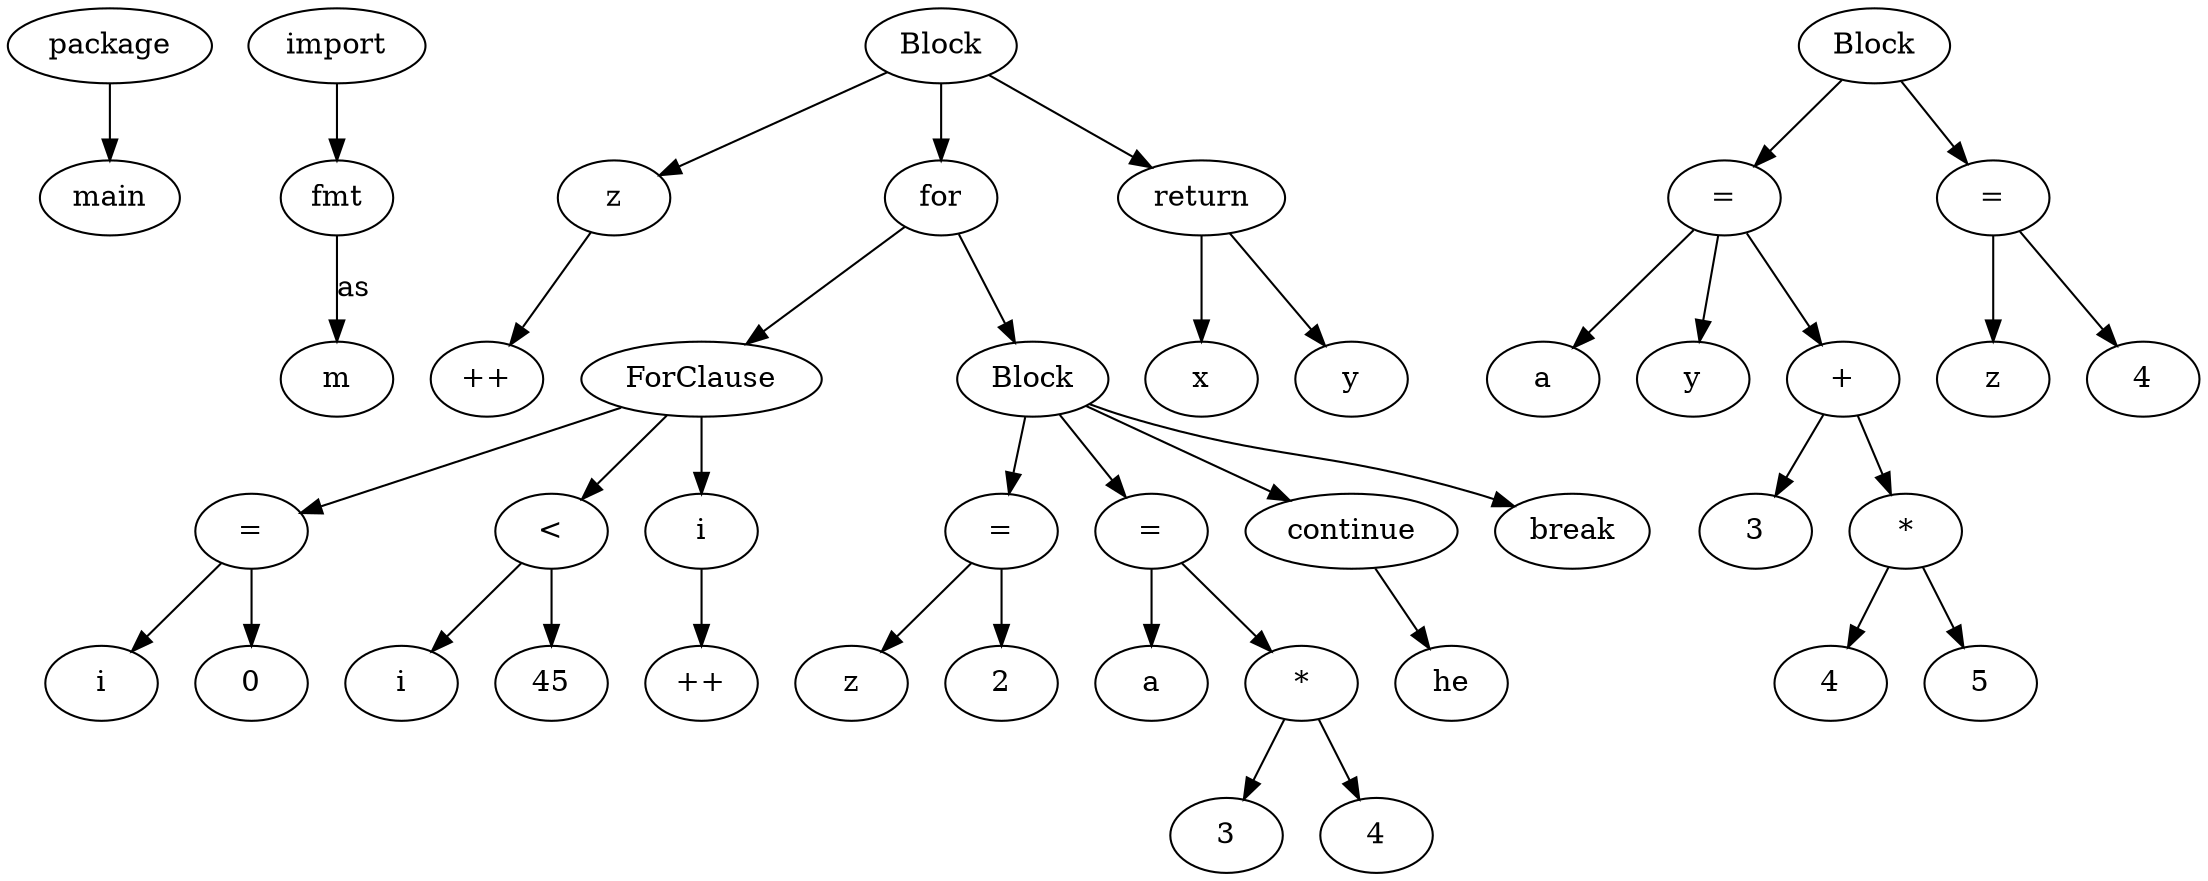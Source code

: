 digraph {
	0 [label=package]
	1 [label=main]
	0 -> 1 [label=""]
	2 [label=m]
	3 [label=fmt]
	3 -> 2 [label=as]
	4 [label=import]
	4 -> 3 [label=""]
	5 [label=z]
	6 [label="++"]
	5 -> 6 [label=""]
	7 [label=i]
	8 [label=0]
	9 [label="="]
	9 -> 7 [label=""]
	9 -> 8 [label=""]
	10 [label=i]
	11 [label=45]
	12 [label="<"]
	12 -> 10 [label=""]
	12 -> 11 [label=""]
	13 [label=i]
	14 [label="++"]
	13 -> 14 [label=""]
	15 [label=ForClause]
	15 -> 9 [label=""]
	15 -> 12 [label=""]
	15 -> 13 [label=""]
	16 [label=z]
	17 [label=2]
	18 [label="="]
	18 -> 16 [label=""]
	18 -> 17 [label=""]
	19 [label=a]
	20 [label=3]
	21 [label=4]
	22 [label="*"]
	22 -> 20 [label=""]
	22 -> 21 [label=""]
	23 [label="="]
	23 -> 19 [label=""]
	23 -> 22 [label=""]
	24 [label=he]
	25 [label=continue]
	25 -> 24 [label=""]
	26 [label=break]
	27 [label=Block]
	27 -> 18 [label=""]
	27 -> 23 [label=""]
	27 -> 25 [label=""]
	27 -> 26 [label=""]
	28 [label=for]
	28 -> 27 [label=""]
	28 -> 15 [label=""]
	29 [label=x]
	30 [label=y]
	31 [label=return]
	31 -> 30 [label=""]
	31 -> 29 [label=""]
	32 [label=Block]
	32 -> 5 [label=""]
	32 -> 28 [label=""]
	32 -> 31 [label=""]
	33 [label=a]
	34 [label=y]
	35 [label=3]
	36 [label=4]
	37 [label=5]
	38 [label="*"]
	38 -> 36 [label=""]
	38 -> 37 [label=""]
	39 [label="+"]
	39 -> 35 [label=""]
	39 -> 38 [label=""]
	40 [label="="]
	40 -> 34 [label=""]
	40 -> 33 [label=""]
	40 -> 39 [label=""]
	41 [label=z]
	42 [label=4]
	43 [label="="]
	43 -> 41 [label=""]
	43 -> 42 [label=""]
	44 [label=Block]
	44 -> 40 [label=""]
	44 -> 43 [label=""]
}
